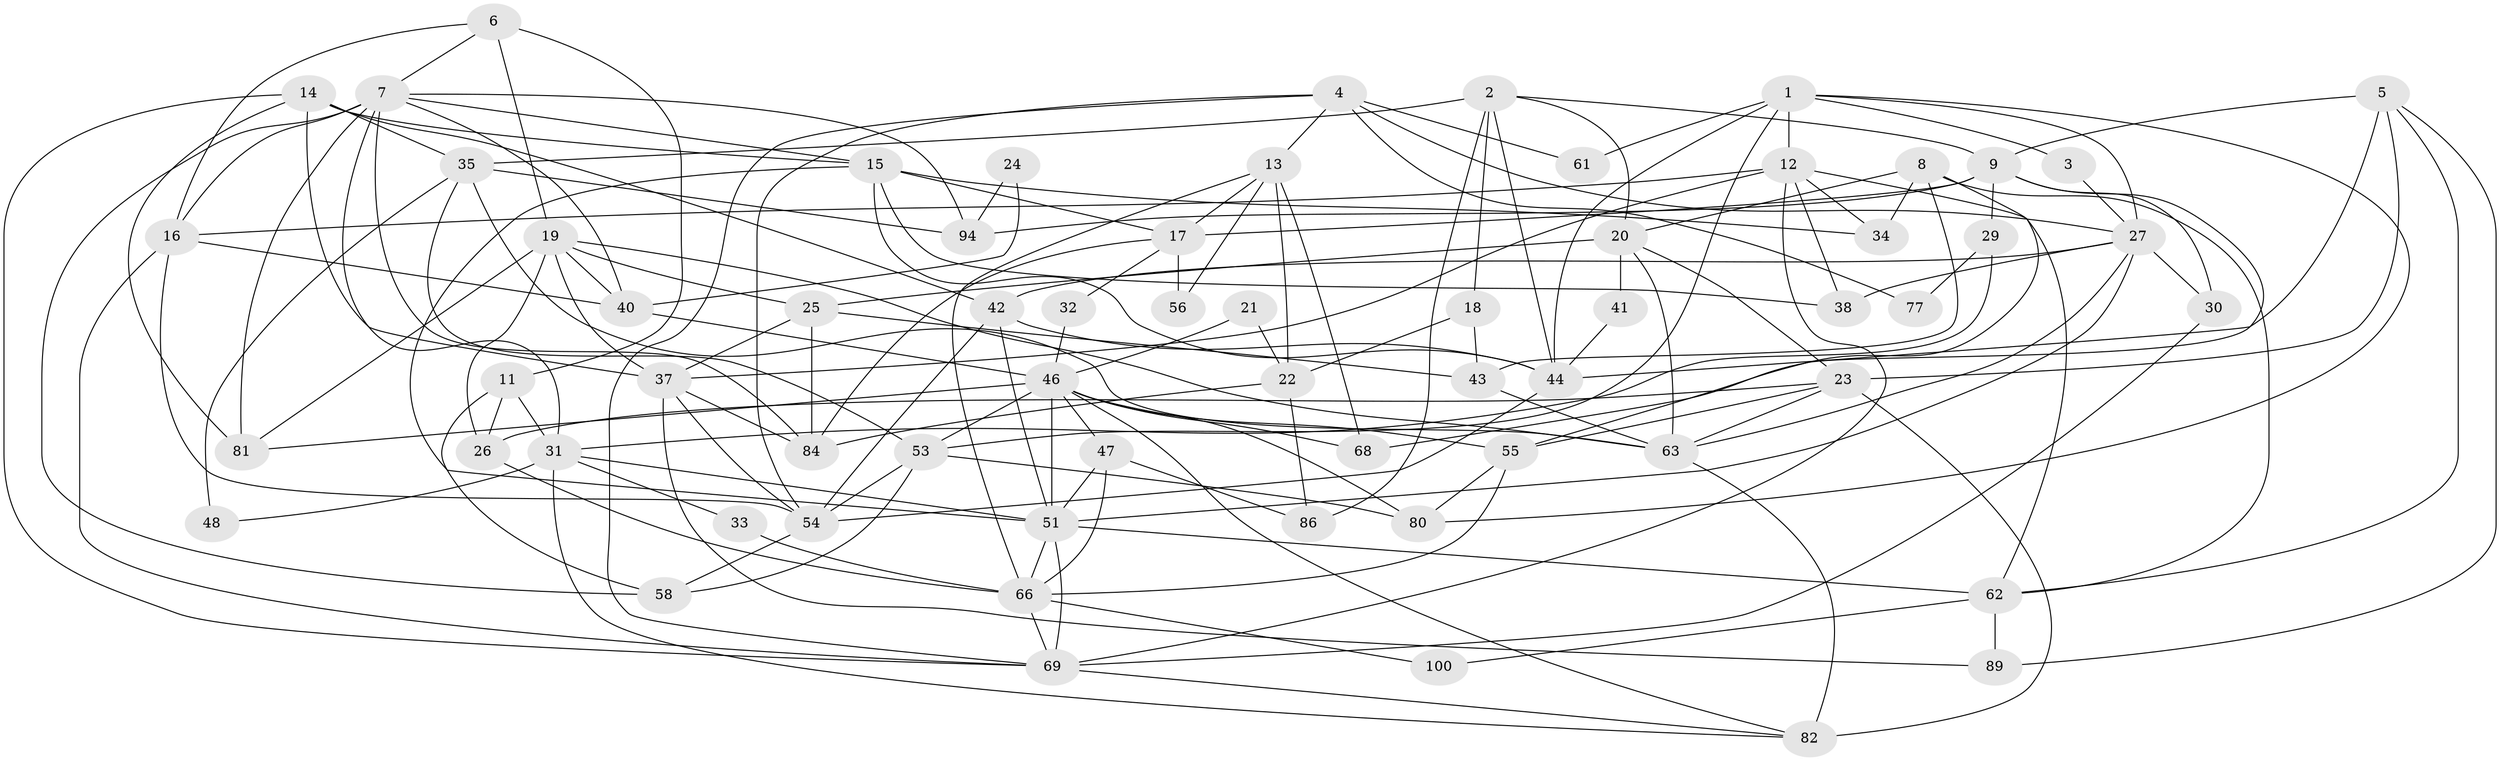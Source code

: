 // Generated by graph-tools (version 1.1) at 2025/23/03/03/25 07:23:57]
// undirected, 64 vertices, 158 edges
graph export_dot {
graph [start="1"]
  node [color=gray90,style=filled];
  1 [super="+10"];
  2 [super="+67"];
  3;
  4 [super="+70"];
  5 [super="+90"];
  6 [super="+73"];
  7 [super="+45"];
  8;
  9 [super="+65"];
  11;
  12 [super="+76"];
  13 [super="+52"];
  14 [super="+64"];
  15 [super="+28"];
  16 [super="+78"];
  17 [super="+87"];
  18;
  19 [super="+60"];
  20 [super="+36"];
  21;
  22;
  23 [super="+57"];
  24;
  25 [super="+39"];
  26 [super="+50"];
  27 [super="+75"];
  29;
  30 [super="+102"];
  31 [super="+83"];
  32;
  33;
  34 [super="+85"];
  35;
  37 [super="+72"];
  38;
  40;
  41;
  42 [super="+92"];
  43 [super="+79"];
  44 [super="+59"];
  46 [super="+97"];
  47 [super="+49"];
  48;
  51 [super="+95"];
  53 [super="+93"];
  54 [super="+103"];
  55 [super="+99"];
  56 [super="+71"];
  58;
  61;
  62 [super="+88"];
  63 [super="+98"];
  66 [super="+74"];
  68;
  69 [super="+91"];
  77;
  80;
  81;
  82 [super="+96"];
  84;
  86;
  89 [super="+101"];
  94;
  100;
  1 -- 27;
  1 -- 12;
  1 -- 44;
  1 -- 53;
  1 -- 80;
  1 -- 3;
  1 -- 61;
  2 -- 35;
  2 -- 18;
  2 -- 44;
  2 -- 9;
  2 -- 20;
  2 -- 86;
  3 -- 27;
  4 -- 54;
  4 -- 77;
  4 -- 27;
  4 -- 61;
  4 -- 13;
  4 -- 69;
  5 -- 89 [weight=2];
  5 -- 62;
  5 -- 9;
  5 -- 44 [weight=2];
  5 -- 23;
  6 -- 19;
  6 -- 16;
  6 -- 11;
  6 -- 7;
  7 -- 81;
  7 -- 40;
  7 -- 84;
  7 -- 94;
  7 -- 58;
  7 -- 31;
  7 -- 15;
  7 -- 16;
  8 -- 34;
  8 -- 62 [weight=2];
  8 -- 20;
  8 -- 55;
  8 -- 43;
  9 -- 94 [weight=2];
  9 -- 68;
  9 -- 29;
  9 -- 30;
  9 -- 17;
  11 -- 58;
  11 -- 31;
  11 -- 26;
  12 -- 38;
  12 -- 37 [weight=2];
  12 -- 62;
  12 -- 16;
  12 -- 34;
  12 -- 69;
  13 -- 17;
  13 -- 66;
  13 -- 22;
  13 -- 68;
  13 -- 56;
  14 -- 15;
  14 -- 69;
  14 -- 81;
  14 -- 35;
  14 -- 37;
  14 -- 42;
  15 -- 34;
  15 -- 44;
  15 -- 17;
  15 -- 51;
  15 -- 38;
  16 -- 40;
  16 -- 54;
  16 -- 69;
  17 -- 32;
  17 -- 56 [weight=2];
  17 -- 84;
  18 -- 22;
  18 -- 43;
  19 -- 40;
  19 -- 37;
  19 -- 63 [weight=2];
  19 -- 26;
  19 -- 81;
  19 -- 25;
  20 -- 25;
  20 -- 41;
  20 -- 63;
  20 -- 23;
  21 -- 22;
  21 -- 46;
  22 -- 84;
  22 -- 86;
  23 -- 26;
  23 -- 63;
  23 -- 82;
  23 -- 55;
  24 -- 94;
  24 -- 40;
  25 -- 84;
  25 -- 37;
  25 -- 43;
  26 -- 66;
  27 -- 63;
  27 -- 42;
  27 -- 51;
  27 -- 38;
  27 -- 30;
  29 -- 77;
  29 -- 31;
  30 -- 69;
  31 -- 51;
  31 -- 33;
  31 -- 48;
  31 -- 82;
  32 -- 46;
  33 -- 66;
  35 -- 94;
  35 -- 63;
  35 -- 48;
  35 -- 53;
  37 -- 54;
  37 -- 84;
  37 -- 89;
  40 -- 46;
  41 -- 44;
  42 -- 44;
  42 -- 54;
  42 -- 51;
  43 -- 63;
  44 -- 54;
  46 -- 55;
  46 -- 80;
  46 -- 47;
  46 -- 81;
  46 -- 51;
  46 -- 68;
  46 -- 53;
  46 -- 82;
  47 -- 86;
  47 -- 66;
  47 -- 51;
  51 -- 66;
  51 -- 69;
  51 -- 62;
  53 -- 80;
  53 -- 54;
  53 -- 58;
  54 -- 58;
  55 -- 80;
  55 -- 66;
  62 -- 100;
  62 -- 89;
  63 -- 82;
  66 -- 100;
  66 -- 69;
  69 -- 82;
}
